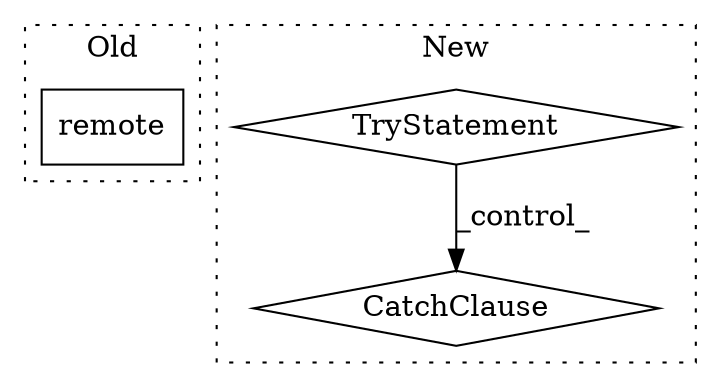 digraph G {
subgraph cluster0 {
1 [label="remote" a="32" s="1883" l="8" shape="box"];
label = "Old";
style="dotted";
}
subgraph cluster1 {
2 [label="TryStatement" a="54" s="1273" l="4" shape="diamond"];
3 [label="CatchClause" a="12" s="1344,1387" l="13,2" shape="diamond"];
label = "New";
style="dotted";
}
2 -> 3 [label="_control_"];
}